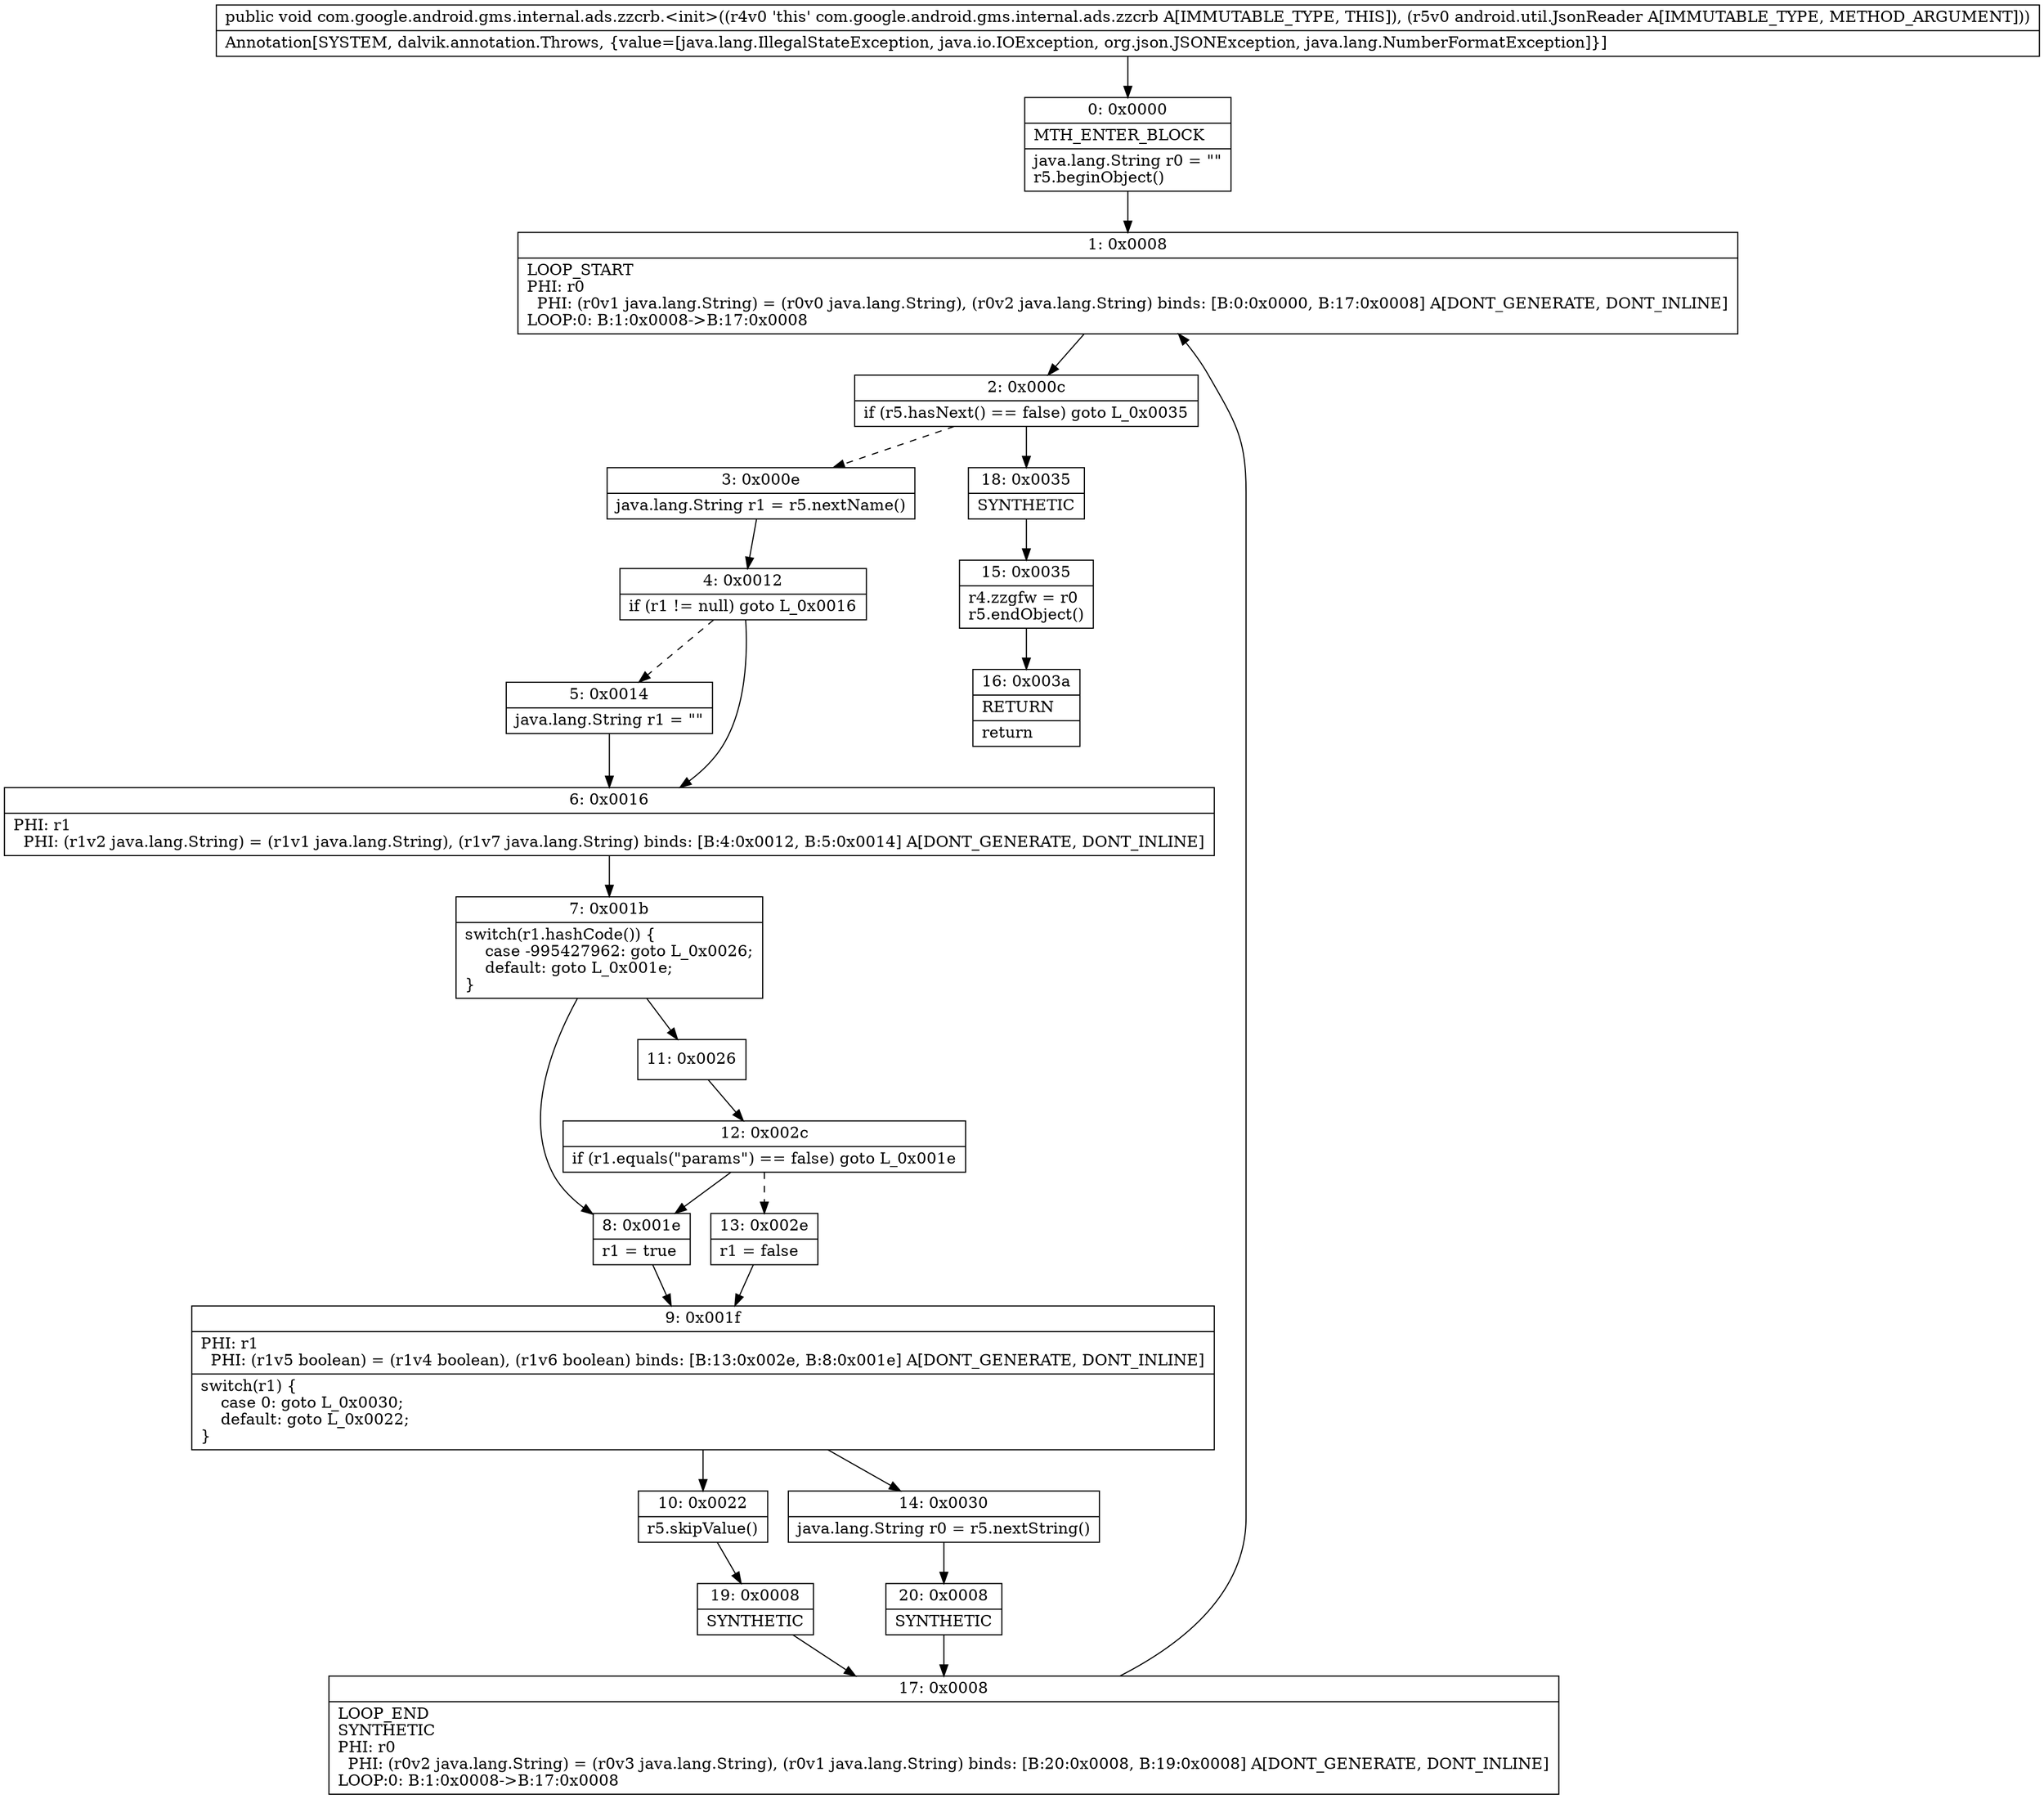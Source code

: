 digraph "CFG forcom.google.android.gms.internal.ads.zzcrb.\<init\>(Landroid\/util\/JsonReader;)V" {
Node_0 [shape=record,label="{0\:\ 0x0000|MTH_ENTER_BLOCK\l|java.lang.String r0 = \"\"\lr5.beginObject()\l}"];
Node_1 [shape=record,label="{1\:\ 0x0008|LOOP_START\lPHI: r0 \l  PHI: (r0v1 java.lang.String) = (r0v0 java.lang.String), (r0v2 java.lang.String) binds: [B:0:0x0000, B:17:0x0008] A[DONT_GENERATE, DONT_INLINE]\lLOOP:0: B:1:0x0008\-\>B:17:0x0008\l}"];
Node_2 [shape=record,label="{2\:\ 0x000c|if (r5.hasNext() == false) goto L_0x0035\l}"];
Node_3 [shape=record,label="{3\:\ 0x000e|java.lang.String r1 = r5.nextName()\l}"];
Node_4 [shape=record,label="{4\:\ 0x0012|if (r1 != null) goto L_0x0016\l}"];
Node_5 [shape=record,label="{5\:\ 0x0014|java.lang.String r1 = \"\"\l}"];
Node_6 [shape=record,label="{6\:\ 0x0016|PHI: r1 \l  PHI: (r1v2 java.lang.String) = (r1v1 java.lang.String), (r1v7 java.lang.String) binds: [B:4:0x0012, B:5:0x0014] A[DONT_GENERATE, DONT_INLINE]\l}"];
Node_7 [shape=record,label="{7\:\ 0x001b|switch(r1.hashCode()) \{\l    case \-995427962: goto L_0x0026;\l    default: goto L_0x001e;\l\}\l}"];
Node_8 [shape=record,label="{8\:\ 0x001e|r1 = true\l}"];
Node_9 [shape=record,label="{9\:\ 0x001f|PHI: r1 \l  PHI: (r1v5 boolean) = (r1v4 boolean), (r1v6 boolean) binds: [B:13:0x002e, B:8:0x001e] A[DONT_GENERATE, DONT_INLINE]\l|switch(r1) \{\l    case 0: goto L_0x0030;\l    default: goto L_0x0022;\l\}\l}"];
Node_10 [shape=record,label="{10\:\ 0x0022|r5.skipValue()\l}"];
Node_11 [shape=record,label="{11\:\ 0x0026}"];
Node_12 [shape=record,label="{12\:\ 0x002c|if (r1.equals(\"params\") == false) goto L_0x001e\l}"];
Node_13 [shape=record,label="{13\:\ 0x002e|r1 = false\l}"];
Node_14 [shape=record,label="{14\:\ 0x0030|java.lang.String r0 = r5.nextString()\l}"];
Node_15 [shape=record,label="{15\:\ 0x0035|r4.zzgfw = r0\lr5.endObject()\l}"];
Node_16 [shape=record,label="{16\:\ 0x003a|RETURN\l|return\l}"];
Node_17 [shape=record,label="{17\:\ 0x0008|LOOP_END\lSYNTHETIC\lPHI: r0 \l  PHI: (r0v2 java.lang.String) = (r0v3 java.lang.String), (r0v1 java.lang.String) binds: [B:20:0x0008, B:19:0x0008] A[DONT_GENERATE, DONT_INLINE]\lLOOP:0: B:1:0x0008\-\>B:17:0x0008\l}"];
Node_18 [shape=record,label="{18\:\ 0x0035|SYNTHETIC\l}"];
Node_19 [shape=record,label="{19\:\ 0x0008|SYNTHETIC\l}"];
Node_20 [shape=record,label="{20\:\ 0x0008|SYNTHETIC\l}"];
MethodNode[shape=record,label="{public void com.google.android.gms.internal.ads.zzcrb.\<init\>((r4v0 'this' com.google.android.gms.internal.ads.zzcrb A[IMMUTABLE_TYPE, THIS]), (r5v0 android.util.JsonReader A[IMMUTABLE_TYPE, METHOD_ARGUMENT]))  | Annotation[SYSTEM, dalvik.annotation.Throws, \{value=[java.lang.IllegalStateException, java.io.IOException, org.json.JSONException, java.lang.NumberFormatException]\}]\l}"];
MethodNode -> Node_0;
Node_0 -> Node_1;
Node_1 -> Node_2;
Node_2 -> Node_3[style=dashed];
Node_2 -> Node_18;
Node_3 -> Node_4;
Node_4 -> Node_5[style=dashed];
Node_4 -> Node_6;
Node_5 -> Node_6;
Node_6 -> Node_7;
Node_7 -> Node_8;
Node_7 -> Node_11;
Node_8 -> Node_9;
Node_9 -> Node_10;
Node_9 -> Node_14;
Node_10 -> Node_19;
Node_11 -> Node_12;
Node_12 -> Node_8;
Node_12 -> Node_13[style=dashed];
Node_13 -> Node_9;
Node_14 -> Node_20;
Node_15 -> Node_16;
Node_17 -> Node_1;
Node_18 -> Node_15;
Node_19 -> Node_17;
Node_20 -> Node_17;
}


